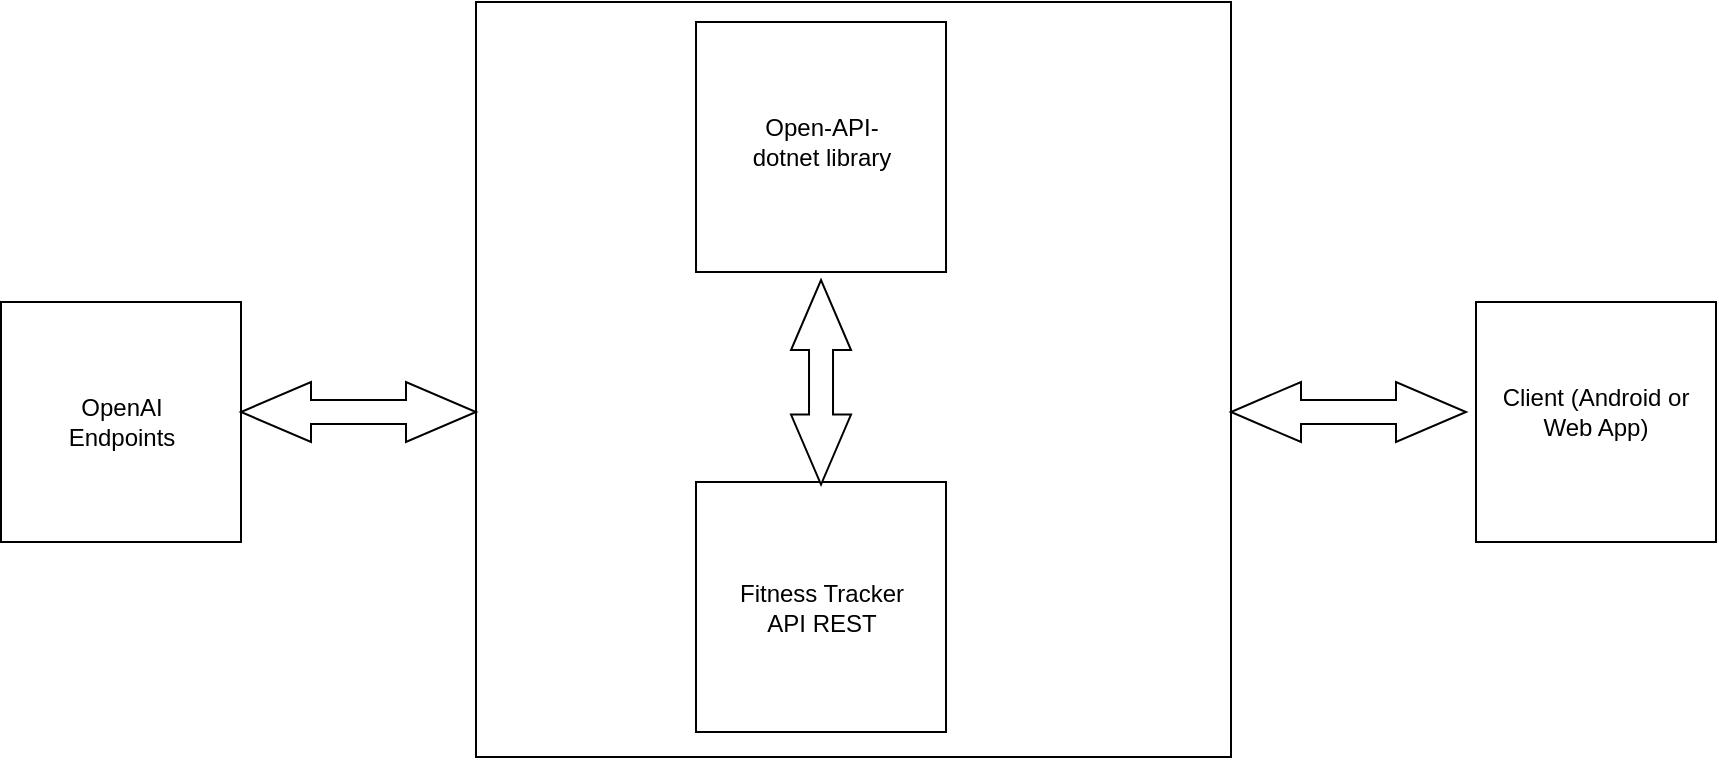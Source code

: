 <mxfile version="24.2.5" type="device">
  <diagram name="Page-1" id="jD3X0Wwvnjhx5vSU4qVI">
    <mxGraphModel dx="1185" dy="673" grid="1" gridSize="10" guides="1" tooltips="1" connect="1" arrows="1" fold="1" page="1" pageScale="1" pageWidth="850" pageHeight="1100" math="0" shadow="0">
      <root>
        <mxCell id="0" />
        <mxCell id="1" parent="0" />
        <mxCell id="jSDXQNbd_DLdKLQMRp0E-1" value="" style="whiteSpace=wrap;html=1;aspect=fixed;" vertex="1" parent="1">
          <mxGeometry x="32.5" y="370" width="120" height="120" as="geometry" />
        </mxCell>
        <mxCell id="jSDXQNbd_DLdKLQMRp0E-2" value="OpenAI Endpoints" style="text;html=1;align=center;verticalAlign=middle;whiteSpace=wrap;rounded=0;" vertex="1" parent="1">
          <mxGeometry x="62.5" y="415" width="60" height="30" as="geometry" />
        </mxCell>
        <mxCell id="jSDXQNbd_DLdKLQMRp0E-3" value="" style="whiteSpace=wrap;html=1;aspect=fixed;" vertex="1" parent="1">
          <mxGeometry x="770" y="370" width="120" height="120" as="geometry" />
        </mxCell>
        <mxCell id="jSDXQNbd_DLdKLQMRp0E-5" value="Client (Android or Web App)" style="text;html=1;align=center;verticalAlign=middle;whiteSpace=wrap;rounded=0;" vertex="1" parent="1">
          <mxGeometry x="780" y="410" width="100" height="30" as="geometry" />
        </mxCell>
        <mxCell id="jSDXQNbd_DLdKLQMRp0E-6" value="" style="whiteSpace=wrap;html=1;aspect=fixed;" vertex="1" parent="1">
          <mxGeometry x="270" y="220" width="377.5" height="377.5" as="geometry" />
        </mxCell>
        <mxCell id="jSDXQNbd_DLdKLQMRp0E-7" value="" style="whiteSpace=wrap;html=1;aspect=fixed;" vertex="1" parent="1">
          <mxGeometry x="380.01" y="230" width="125" height="125" as="geometry" />
        </mxCell>
        <mxCell id="jSDXQNbd_DLdKLQMRp0E-8" value="Open-API-dotnet library" style="text;html=1;align=center;verticalAlign=middle;whiteSpace=wrap;rounded=0;" vertex="1" parent="1">
          <mxGeometry x="398.76" y="275" width="87.5" height="30" as="geometry" />
        </mxCell>
        <mxCell id="jSDXQNbd_DLdKLQMRp0E-9" value="" style="whiteSpace=wrap;html=1;aspect=fixed;" vertex="1" parent="1">
          <mxGeometry x="380" y="460" width="125" height="125" as="geometry" />
        </mxCell>
        <mxCell id="jSDXQNbd_DLdKLQMRp0E-10" value="Fitness Tracker API REST" style="text;html=1;align=center;verticalAlign=middle;whiteSpace=wrap;rounded=0;" vertex="1" parent="1">
          <mxGeometry x="398.75" y="507.5" width="87.5" height="30" as="geometry" />
        </mxCell>
        <mxCell id="jSDXQNbd_DLdKLQMRp0E-14" value="" style="html=1;shadow=0;dashed=0;align=center;verticalAlign=middle;shape=mxgraph.arrows2.twoWayArrow;dy=0.6;dx=35;rotation=90;" vertex="1" parent="1">
          <mxGeometry x="391.41" y="395.16" width="102.2" height="30" as="geometry" />
        </mxCell>
        <mxCell id="jSDXQNbd_DLdKLQMRp0E-15" value="" style="html=1;shadow=0;dashed=0;align=center;verticalAlign=middle;shape=mxgraph.arrows2.twoWayArrow;dy=0.6;dx=35;rotation=-180;" vertex="1" parent="1">
          <mxGeometry x="647.5" y="410" width="117.5" height="30" as="geometry" />
        </mxCell>
        <mxCell id="jSDXQNbd_DLdKLQMRp0E-22" value="" style="html=1;shadow=0;dashed=0;align=center;verticalAlign=middle;shape=mxgraph.arrows2.twoWayArrow;dy=0.6;dx=35;rotation=-180;" vertex="1" parent="1">
          <mxGeometry x="152.5" y="410" width="117.5" height="30" as="geometry" />
        </mxCell>
      </root>
    </mxGraphModel>
  </diagram>
</mxfile>
